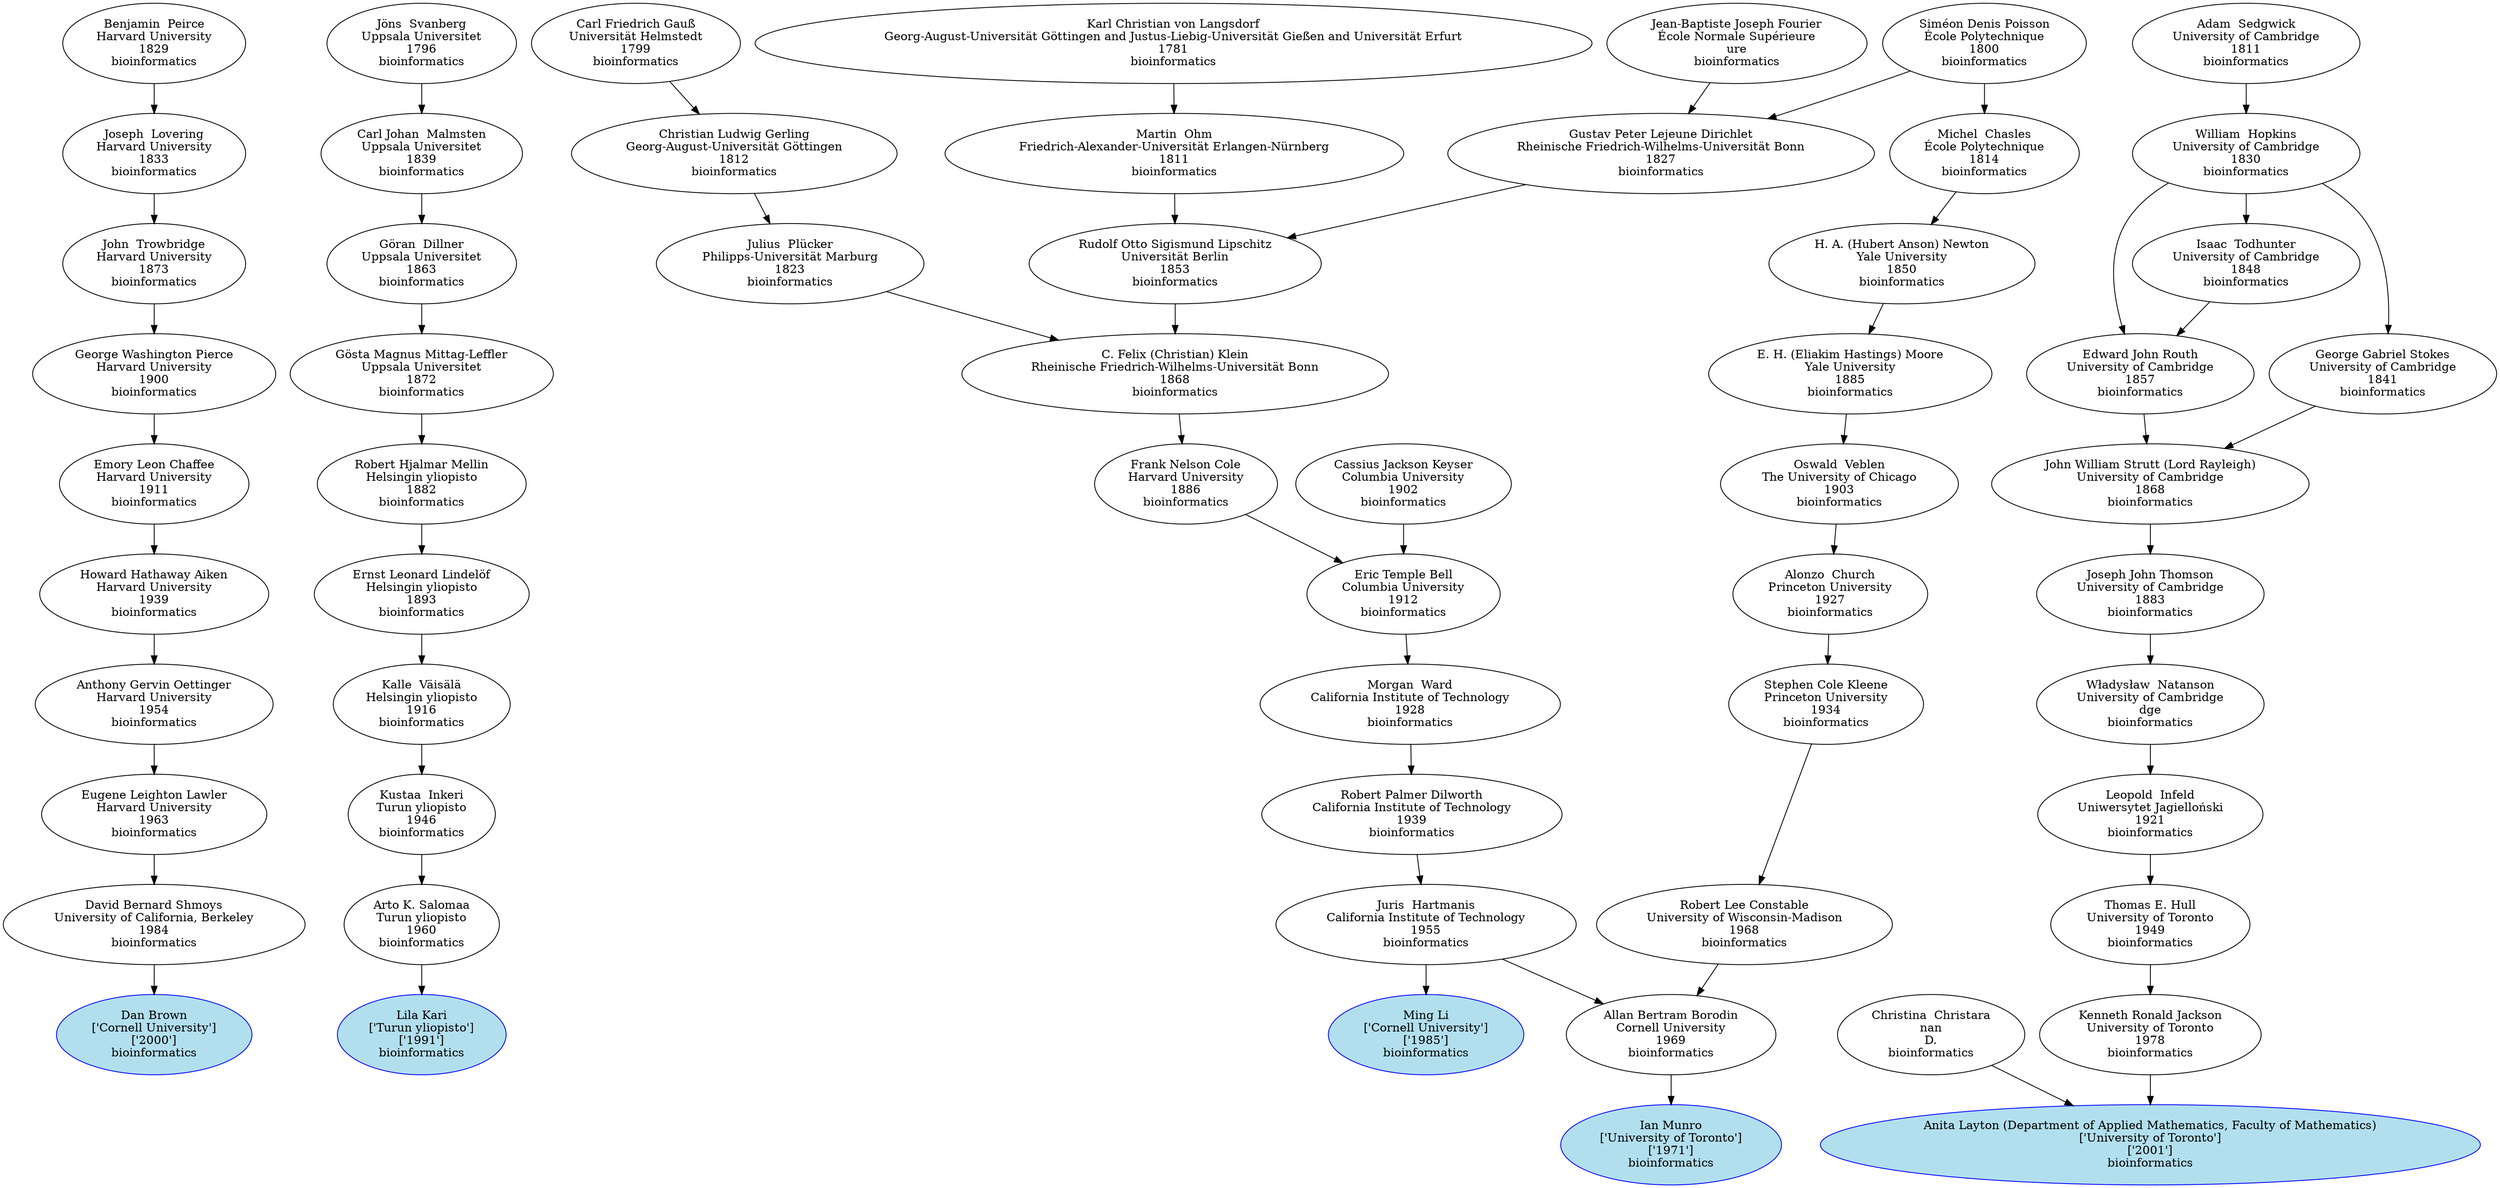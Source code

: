 digraph "Academic Genealogy for bioinformatics" {
	45379 [label="​Dan Brown
['Cornell University']
['2000']
bioinformatics" color=blue fillcolor=lightblue2 style=filled]
	20521 [label="Lila Kari
['Turun yliopisto']
['1991']
bioinformatics" color=blue fillcolor=lightblue2 style=filled]
	94793 [label="Ming Li
['Cornell University']
['1985']
bioinformatics" color=blue fillcolor=lightblue2 style=filled]
	65036 [label="Ian Munro
['University of Toronto']
['1971']
bioinformatics" color=blue fillcolor=lightblue2 style=filled]
	65049 [label="Anita Layton (Department of Applied Mathematics, Faculty of Mathematics)
['University of Toronto']
['2001']
bioinformatics" color=blue fillcolor=lightblue2 style=filled]
	36705 [label="David Bernard Shmoys
University of California, Berkeley
1984
bioinformatics"]
	20493 [label="Arto K. Salomaa
Turun yliopisto
1960
bioinformatics"]
	10404 [label="Juris  Hartmanis
California Institute of Technology
1955
bioinformatics"]
	42043 [label="Allan Bertram Borodin
Cornell University
1969
bioinformatics"]
	65023 [label="Christina  Christara
nan
D.
bioinformatics"]
	59043 [label="Kenneth Ronald Jackson
University of Toronto
1978
bioinformatics"]
	25276 [label="Eugene Leighton Lawler
Harvard University
1963
bioinformatics"]
	20538 [label="Kustaa  Inkeri
Turun yliopisto
1946
bioinformatics"]
	10395 [label="Robert Palmer Dilworth
California Institute of Technology
1939
bioinformatics"]
	9041 [label="Robert Lee Constable
University of Wisconsin-Madison
1968
bioinformatics"]
	17245 [label="Thomas E. Hull
University of Toronto
1949
bioinformatics"]
	13305 [label="Anthony Gervin Oettinger
Harvard University
1954
bioinformatics"]
	19460 [label="Kalle  Väisälä
Helsingin yliopisto
1916
bioinformatics"]
	10385 [label="Morgan  Ward
California Institute of Technology
1928
bioinformatics"]
	8012 [label="Stephen Cole Kleene
Princeton University
1934
bioinformatics"]
	16268 [label="Leopold  Infeld
Uniwersytet Jagielloński
1921
bioinformatics"]
	18953 [label="Howard Hathaway Aiken
Harvard University
1939
bioinformatics"]
	782 [label="Ernst Leonard Lindelöf
Helsingin yliopisto
1893
bioinformatics"]
	7868 [label="Eric Temple Bell
Columbia University
1912
bioinformatics"]
	8011 [label="Alonzo  Church
Princeton University
1927
bioinformatics"]
	106278 [label="Władysław  Natanson
University of Cambridge
dge
bioinformatics"]
	25248 [label="Emory Leon Chaffee
Harvard University
1911
bioinformatics"]
	143865 [label="Robert Hjalmar Mellin
Helsingin yliopisto
1882
bioinformatics"]
	7611 [label="Frank Nelson Cole
Harvard University
1886
bioinformatics"]
	37346 [label="Cassius Jackson Keyser
Columbia University
1902
bioinformatics"]
	805 [label="Oswald  Veblen
The University of Chicago
1903
bioinformatics"]
	50701 [label="Joseph John Thomson
University of Cambridge
1883
bioinformatics"]
	141987 [label="George Washington Pierce
Harvard University
1900
bioinformatics"]
	19770 [label="Gösta Magnus Mittag-Leffler
Uppsala Universitet
1872
bioinformatics"]
	7401 [label="C. Felix (Christian) Klein
Rheinische Friedrich-Wilhelms-Universität Bonn
1868
bioinformatics"]
	806 [label="E. H. (Eliakim Hastings) Moore
Yale University
1885
bioinformatics"]
	101979 [label="John William Strutt (Lord Rayleigh)
University of Cambridge
1868
bioinformatics"]
	67041 [label="John  Trowbridge
Harvard University
1873
bioinformatics"]
	24894 [label="Göran  Dillner
Uppsala Universitet
1863
bioinformatics"]
	7402 [label="Julius  Plücker
Philipps-Universität Marburg
1823
bioinformatics"]
	19964 [label="Rudolf Otto Sigismund Lipschitz
Universität Berlin
1853
bioinformatics"]
	7865 [label="H. A. (Hubert Anson) Newton
Yale University
1850
bioinformatics"]
	101929 [label="Edward John Routh
University of Cambridge
1857
bioinformatics"]
	102483 [label="George Gabriel Stokes
University of Cambridge
1841
bioinformatics"]
	132487 [label="Joseph  Lovering
Harvard University
1833
bioinformatics"]
	167682 [label="Carl Johan  Malmsten
Uppsala Universitet
1839
bioinformatics"]
	29642 [label="Christian Ludwig Gerling
Georg-August-Universität Göttingen
1812
bioinformatics"]
	47064 [label="Martin  Ohm
Friedrich-Alexander-Universität Erlangen-Nürnberg
1811
bioinformatics"]
	17946 [label="Gustav Peter Lejeune Dirichlet
Rheinische Friedrich-Wilhelms-Universität Bonn
1827
bioinformatics"]
	26995 [label="Michel  Chasles
École Polytechnique
1814
bioinformatics"]
	129420 [label="Isaac  Todhunter
University of Cambridge
1848
bioinformatics"]
	42016 [label="William  Hopkins
University of Cambridge
1830
bioinformatics"]
	80886 [label="Benjamin  Peirce
Harvard University
1829
bioinformatics"]
	20543 [label="Jöns  Svanberg
Uppsala Universitet
1796
bioinformatics"]
	18231 [label="Carl Friedrich Gauß
Universität Helmstedt
1799
bioinformatics"]
	47025 [label="Karl Christian von Langsdorf
Georg-August-Universität Göttingen and Justus-Liebig-Universität Gießen and Universität Erfurt
1781
bioinformatics"]
	17865 [label="Siméon Denis Poisson
École Polytechnique
1800
bioinformatics"]
	17981 [label="Jean-Baptiste Joseph Fourier
École Normale Supérieure
ure
bioinformatics"]
	102043 [label="Adam  Sedgwick
University of Cambridge
1811
bioinformatics"]
	36705 -> 45379
	20493 -> 20521
	10404 -> 94793
	42043 -> 65036
	65023 -> 65049
	59043 -> 65049
	25276 -> 36705
	20538 -> 20493
	10395 -> 10404
	9041 -> 42043
	10404 -> 42043
	17245 -> 59043
	13305 -> 25276
	19460 -> 20538
	10385 -> 10395
	8012 -> 9041
	16268 -> 17245
	18953 -> 13305
	782 -> 19460
	7868 -> 10385
	8011 -> 8012
	106278 -> 16268
	25248 -> 18953
	143865 -> 782
	7611 -> 7868
	37346 -> 7868
	805 -> 8011
	50701 -> 106278
	141987 -> 25248
	19770 -> 143865
	7401 -> 7611
	806 -> 805
	101979 -> 50701
	67041 -> 141987
	24894 -> 19770
	7402 -> 7401
	19964 -> 7401
	7865 -> 806
	101929 -> 101979
	102483 -> 101979
	132487 -> 67041
	167682 -> 24894
	29642 -> 7402
	47064 -> 19964
	17946 -> 19964
	26995 -> 7865
	129420 -> 101929
	42016 -> 101929
	42016 -> 102483
	80886 -> 132487
	20543 -> 167682
	18231 -> 29642
	47025 -> 47064
	17865 -> 17946
	17981 -> 17946
	17865 -> 26995
	42016 -> 129420
	102043 -> 42016
}
